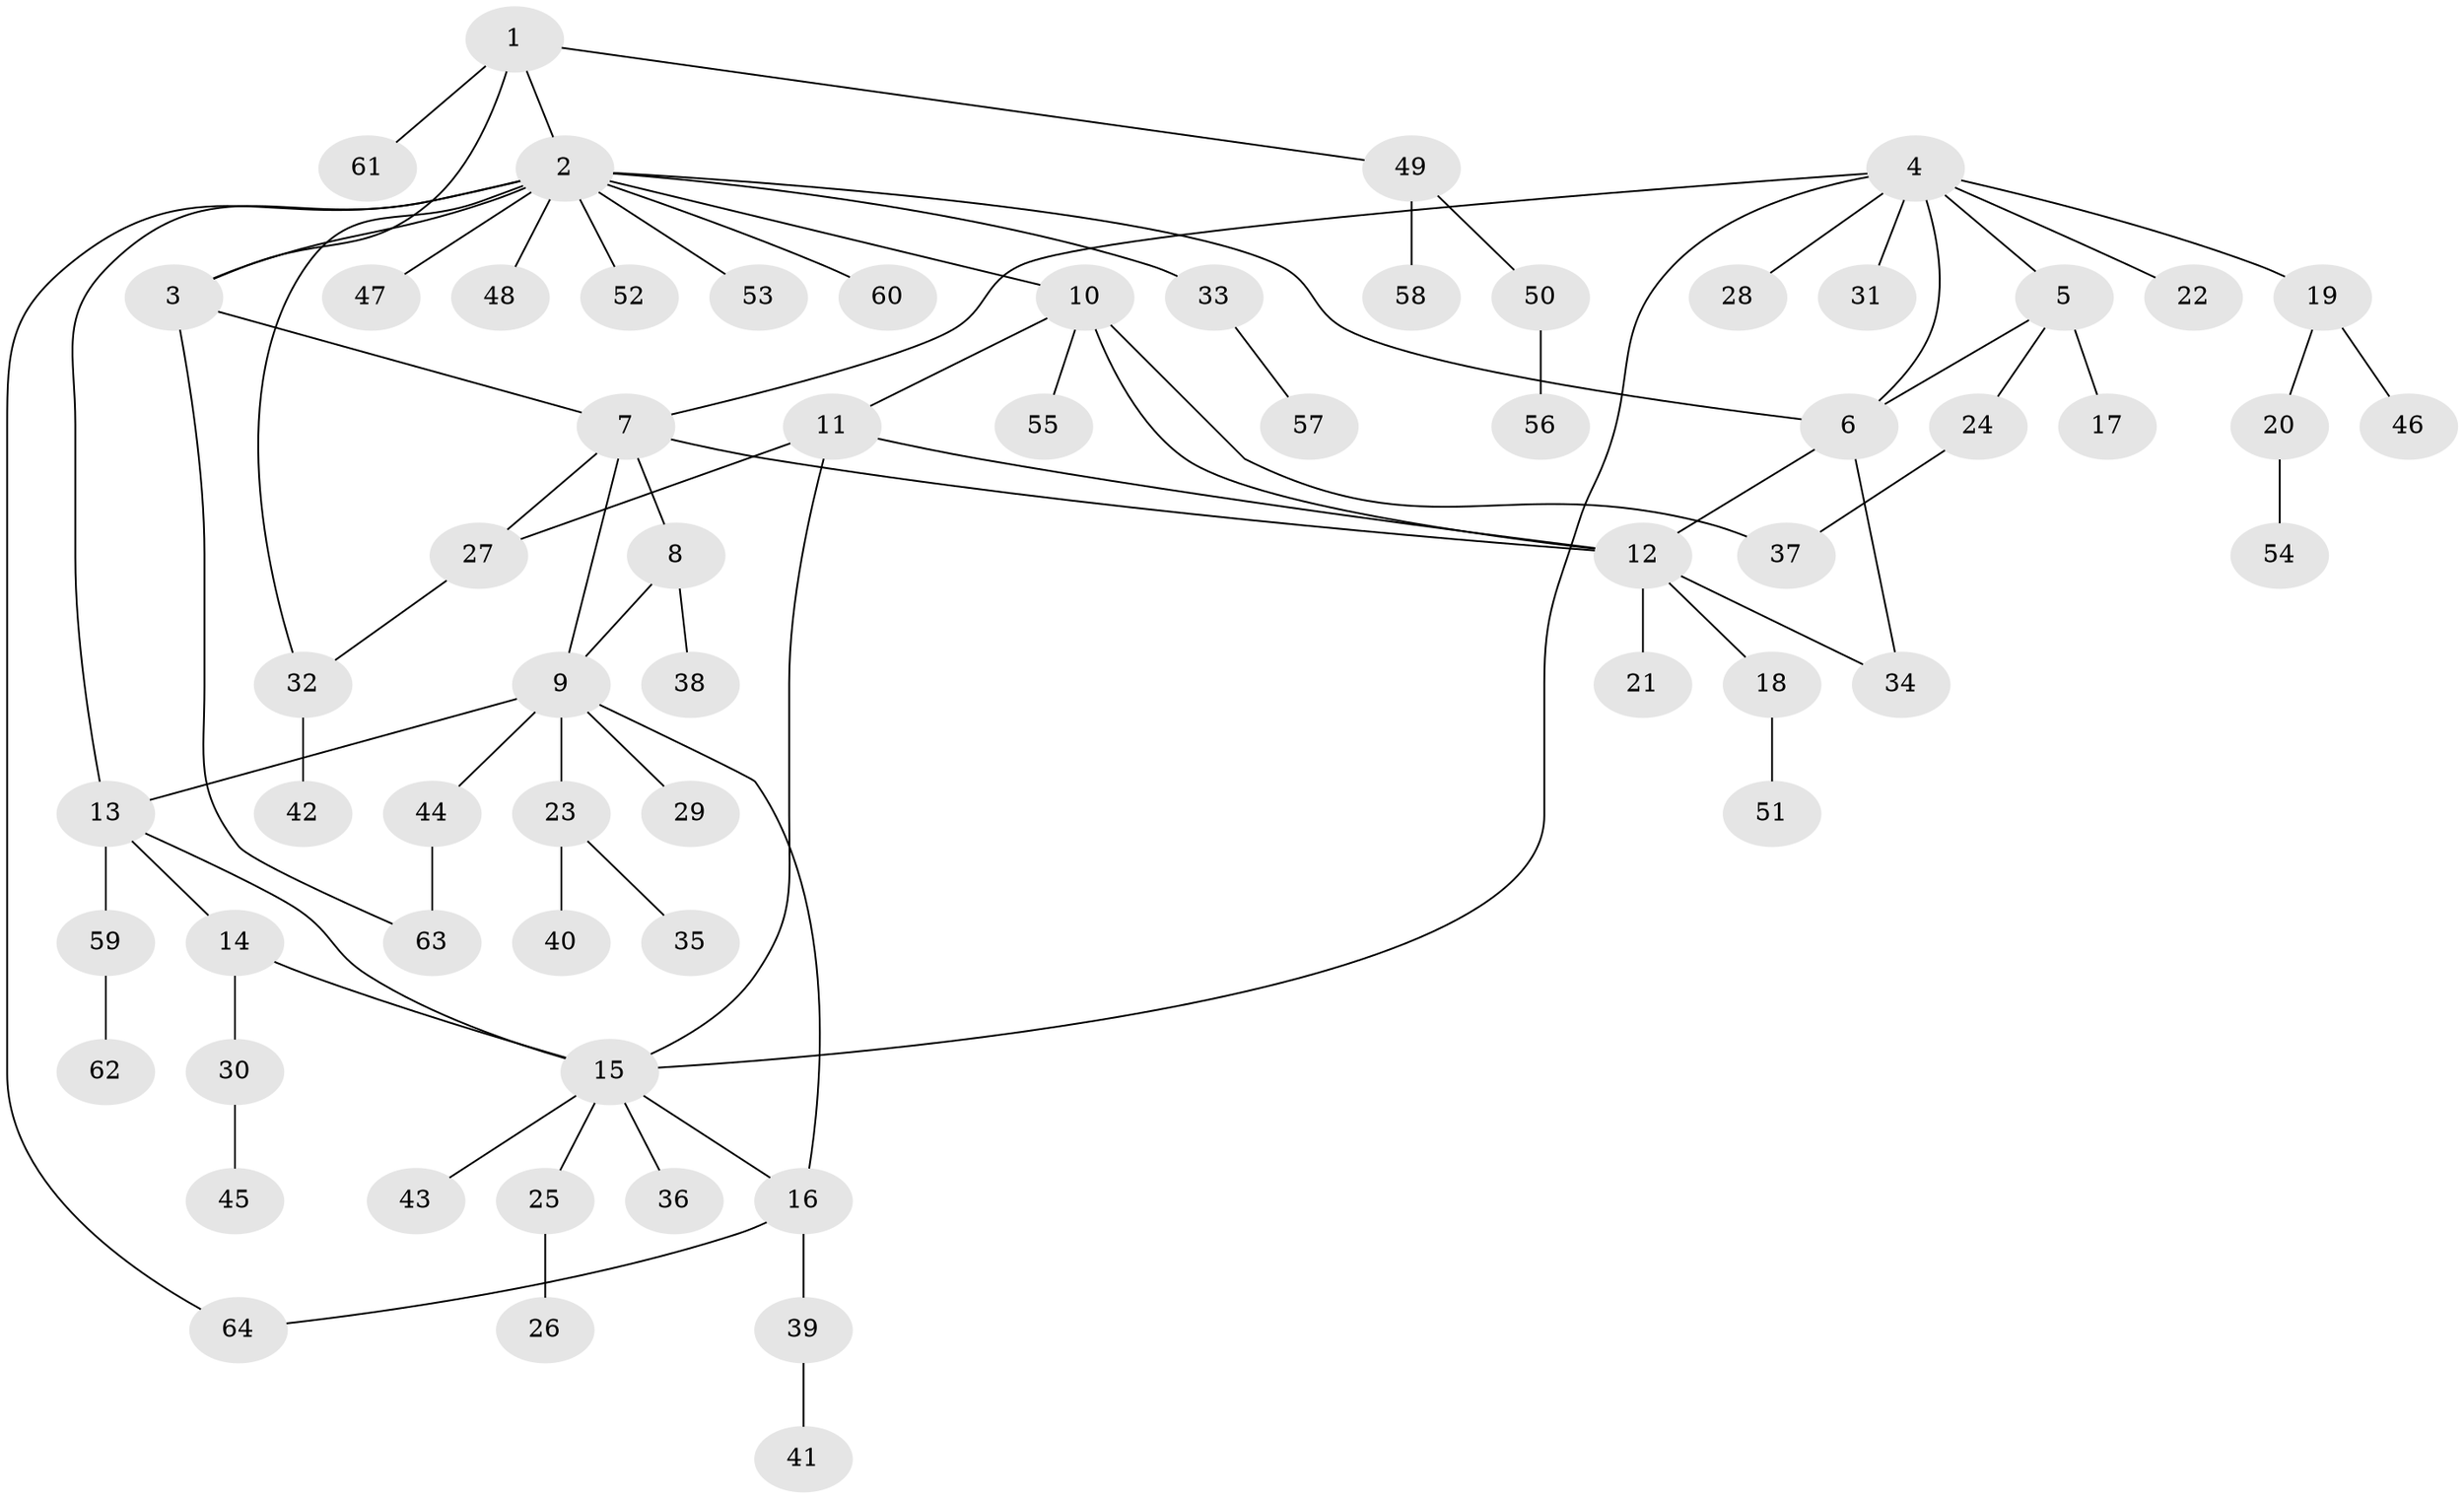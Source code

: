 // coarse degree distribution, {3: 0.07142857142857142, 13: 0.023809523809523808, 4: 0.14285714285714285, 7: 0.07142857142857142, 10: 0.023809523809523808, 1: 0.5714285714285714, 5: 0.023809523809523808, 2: 0.07142857142857142}
// Generated by graph-tools (version 1.1) at 2025/24/03/03/25 07:24:12]
// undirected, 64 vertices, 81 edges
graph export_dot {
graph [start="1"]
  node [color=gray90,style=filled];
  1;
  2;
  3;
  4;
  5;
  6;
  7;
  8;
  9;
  10;
  11;
  12;
  13;
  14;
  15;
  16;
  17;
  18;
  19;
  20;
  21;
  22;
  23;
  24;
  25;
  26;
  27;
  28;
  29;
  30;
  31;
  32;
  33;
  34;
  35;
  36;
  37;
  38;
  39;
  40;
  41;
  42;
  43;
  44;
  45;
  46;
  47;
  48;
  49;
  50;
  51;
  52;
  53;
  54;
  55;
  56;
  57;
  58;
  59;
  60;
  61;
  62;
  63;
  64;
  1 -- 2;
  1 -- 3;
  1 -- 49;
  1 -- 61;
  2 -- 3;
  2 -- 6;
  2 -- 10;
  2 -- 13;
  2 -- 32;
  2 -- 33;
  2 -- 47;
  2 -- 48;
  2 -- 52;
  2 -- 53;
  2 -- 60;
  2 -- 64;
  3 -- 7;
  3 -- 63;
  4 -- 5;
  4 -- 6;
  4 -- 7;
  4 -- 15;
  4 -- 19;
  4 -- 22;
  4 -- 28;
  4 -- 31;
  5 -- 6;
  5 -- 17;
  5 -- 24;
  6 -- 12;
  6 -- 34;
  7 -- 8;
  7 -- 9;
  7 -- 12;
  7 -- 27;
  8 -- 9;
  8 -- 38;
  9 -- 13;
  9 -- 16;
  9 -- 23;
  9 -- 29;
  9 -- 44;
  10 -- 11;
  10 -- 12;
  10 -- 37;
  10 -- 55;
  11 -- 12;
  11 -- 15;
  11 -- 27;
  12 -- 18;
  12 -- 21;
  12 -- 34;
  13 -- 14;
  13 -- 15;
  13 -- 59;
  14 -- 15;
  14 -- 30;
  15 -- 16;
  15 -- 25;
  15 -- 36;
  15 -- 43;
  16 -- 39;
  16 -- 64;
  18 -- 51;
  19 -- 20;
  19 -- 46;
  20 -- 54;
  23 -- 35;
  23 -- 40;
  24 -- 37;
  25 -- 26;
  27 -- 32;
  30 -- 45;
  32 -- 42;
  33 -- 57;
  39 -- 41;
  44 -- 63;
  49 -- 50;
  49 -- 58;
  50 -- 56;
  59 -- 62;
}
